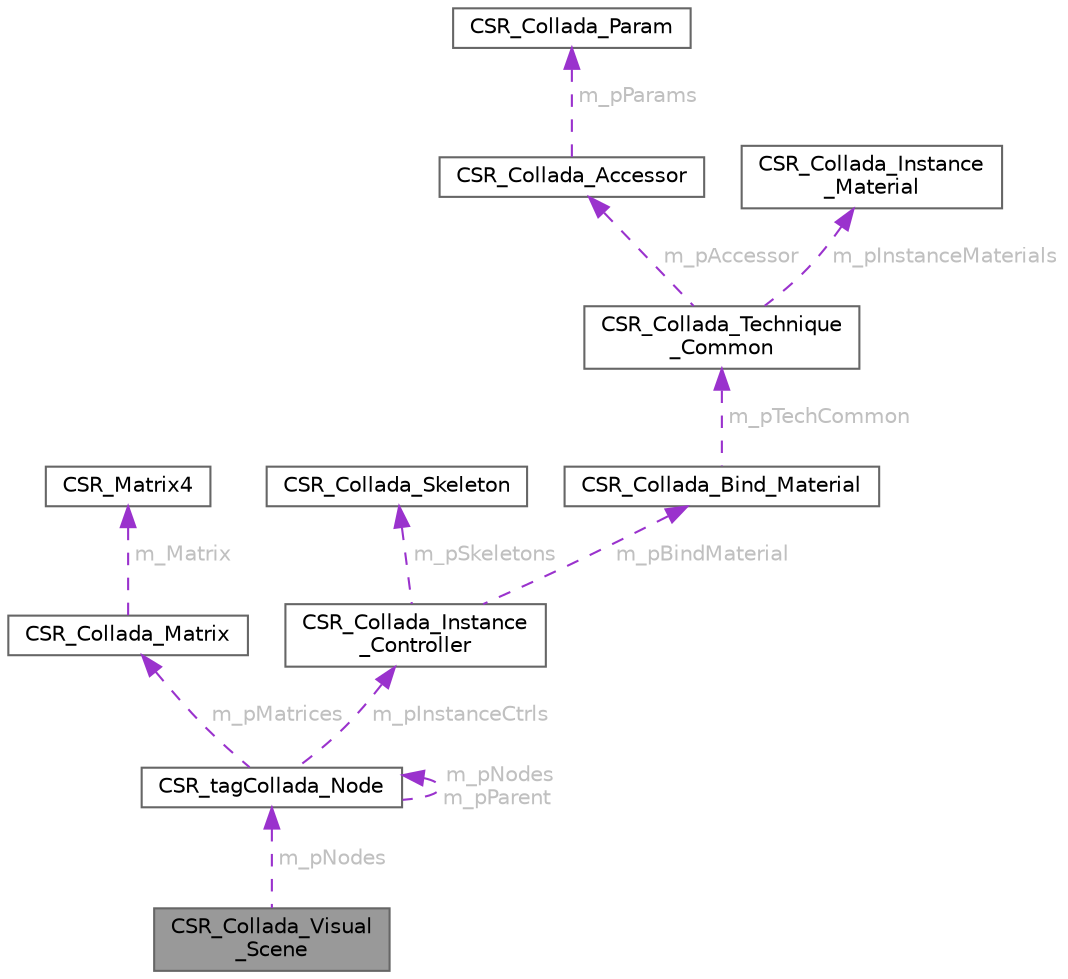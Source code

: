 digraph "CSR_Collada_Visual_Scene"
{
 // LATEX_PDF_SIZE
  bgcolor="transparent";
  edge [fontname=Helvetica,fontsize=10,labelfontname=Helvetica,labelfontsize=10];
  node [fontname=Helvetica,fontsize=10,shape=box,height=0.2,width=0.4];
  Node1 [id="Node000001",label="CSR_Collada_Visual\l_Scene",height=0.2,width=0.4,color="gray40", fillcolor="grey60", style="filled", fontcolor="black",tooltip=" "];
  Node2 -> Node1 [id="edge1_Node000001_Node000002",dir="back",color="darkorchid3",style="dashed",tooltip=" ",label=" m_pNodes",fontcolor="grey" ];
  Node2 [id="Node000002",label="CSR_tagCollada_Node",height=0.2,width=0.4,color="gray40", fillcolor="white", style="filled",URL="$struct_c_s_r__tag_collada___node.html",tooltip=" "];
  Node3 -> Node2 [id="edge2_Node000002_Node000003",dir="back",color="darkorchid3",style="dashed",tooltip=" ",label=" m_pMatrices",fontcolor="grey" ];
  Node3 [id="Node000003",label="CSR_Collada_Matrix",height=0.2,width=0.4,color="gray40", fillcolor="white", style="filled",URL="$struct_c_s_r___collada___matrix.html",tooltip=" "];
  Node4 -> Node3 [id="edge3_Node000003_Node000004",dir="back",color="darkorchid3",style="dashed",tooltip=" ",label=" m_Matrix",fontcolor="grey" ];
  Node4 [id="Node000004",label="CSR_Matrix4",height=0.2,width=0.4,color="gray40", fillcolor="white", style="filled",URL="$struct_c_s_r___matrix4.html",tooltip=" "];
  Node5 -> Node2 [id="edge4_Node000002_Node000005",dir="back",color="darkorchid3",style="dashed",tooltip=" ",label=" m_pInstanceCtrls",fontcolor="grey" ];
  Node5 [id="Node000005",label="CSR_Collada_Instance\l_Controller",height=0.2,width=0.4,color="gray40", fillcolor="white", style="filled",URL="$struct_c_s_r___collada___instance___controller.html",tooltip=" "];
  Node6 -> Node5 [id="edge5_Node000005_Node000006",dir="back",color="darkorchid3",style="dashed",tooltip=" ",label=" m_pSkeletons",fontcolor="grey" ];
  Node6 [id="Node000006",label="CSR_Collada_Skeleton",height=0.2,width=0.4,color="gray40", fillcolor="white", style="filled",URL="$struct_c_s_r___collada___skeleton.html",tooltip=" "];
  Node7 -> Node5 [id="edge6_Node000005_Node000007",dir="back",color="darkorchid3",style="dashed",tooltip=" ",label=" m_pBindMaterial",fontcolor="grey" ];
  Node7 [id="Node000007",label="CSR_Collada_Bind_Material",height=0.2,width=0.4,color="gray40", fillcolor="white", style="filled",URL="$struct_c_s_r___collada___bind___material.html",tooltip=" "];
  Node8 -> Node7 [id="edge7_Node000007_Node000008",dir="back",color="darkorchid3",style="dashed",tooltip=" ",label=" m_pTechCommon",fontcolor="grey" ];
  Node8 [id="Node000008",label="CSR_Collada_Technique\l_Common",height=0.2,width=0.4,color="gray40", fillcolor="white", style="filled",URL="$struct_c_s_r___collada___technique___common.html",tooltip=" "];
  Node9 -> Node8 [id="edge8_Node000008_Node000009",dir="back",color="darkorchid3",style="dashed",tooltip=" ",label=" m_pAccessor",fontcolor="grey" ];
  Node9 [id="Node000009",label="CSR_Collada_Accessor",height=0.2,width=0.4,color="gray40", fillcolor="white", style="filled",URL="$struct_c_s_r___collada___accessor.html",tooltip=" "];
  Node10 -> Node9 [id="edge9_Node000009_Node000010",dir="back",color="darkorchid3",style="dashed",tooltip=" ",label=" m_pParams",fontcolor="grey" ];
  Node10 [id="Node000010",label="CSR_Collada_Param",height=0.2,width=0.4,color="gray40", fillcolor="white", style="filled",URL="$struct_c_s_r___collada___param.html",tooltip=" "];
  Node11 -> Node8 [id="edge10_Node000008_Node000011",dir="back",color="darkorchid3",style="dashed",tooltip=" ",label=" m_pInstanceMaterials",fontcolor="grey" ];
  Node11 [id="Node000011",label="CSR_Collada_Instance\l_Material",height=0.2,width=0.4,color="gray40", fillcolor="white", style="filled",URL="$struct_c_s_r___collada___instance___material.html",tooltip=" "];
  Node2 -> Node2 [id="edge11_Node000002_Node000002",dir="back",color="darkorchid3",style="dashed",tooltip=" ",label=" m_pNodes\nm_pParent",fontcolor="grey" ];
}
